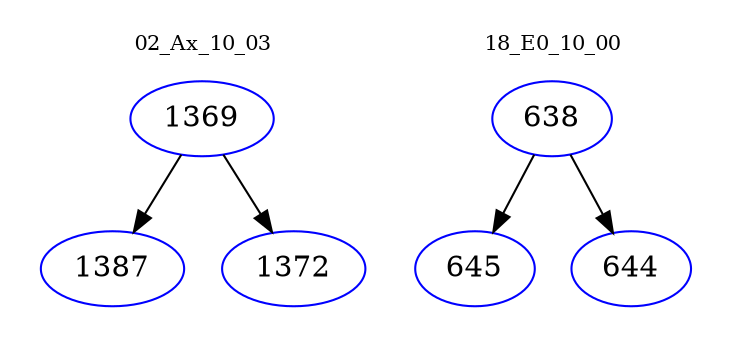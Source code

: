 digraph{
subgraph cluster_0 {
color = white
label = "02_Ax_10_03";
fontsize=10;
T0_1369 [label="1369", color="blue"]
T0_1369 -> T0_1387 [color="black"]
T0_1387 [label="1387", color="blue"]
T0_1369 -> T0_1372 [color="black"]
T0_1372 [label="1372", color="blue"]
}
subgraph cluster_1 {
color = white
label = "18_E0_10_00";
fontsize=10;
T1_638 [label="638", color="blue"]
T1_638 -> T1_645 [color="black"]
T1_645 [label="645", color="blue"]
T1_638 -> T1_644 [color="black"]
T1_644 [label="644", color="blue"]
}
}
